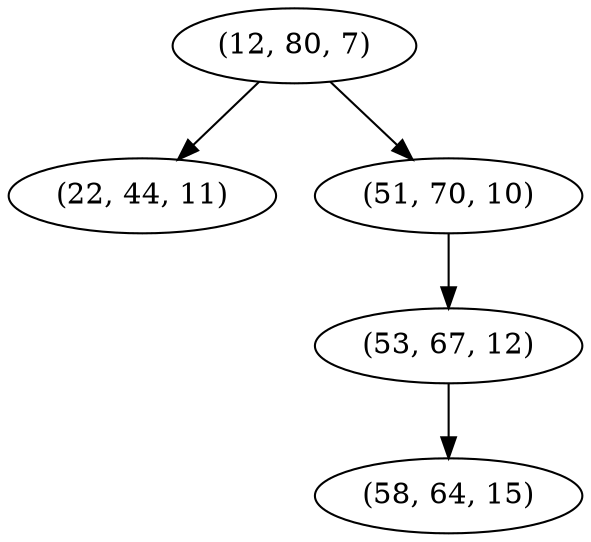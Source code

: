 digraph tree {
    "(12, 80, 7)";
    "(22, 44, 11)";
    "(51, 70, 10)";
    "(53, 67, 12)";
    "(58, 64, 15)";
    "(12, 80, 7)" -> "(22, 44, 11)";
    "(12, 80, 7)" -> "(51, 70, 10)";
    "(51, 70, 10)" -> "(53, 67, 12)";
    "(53, 67, 12)" -> "(58, 64, 15)";
}

